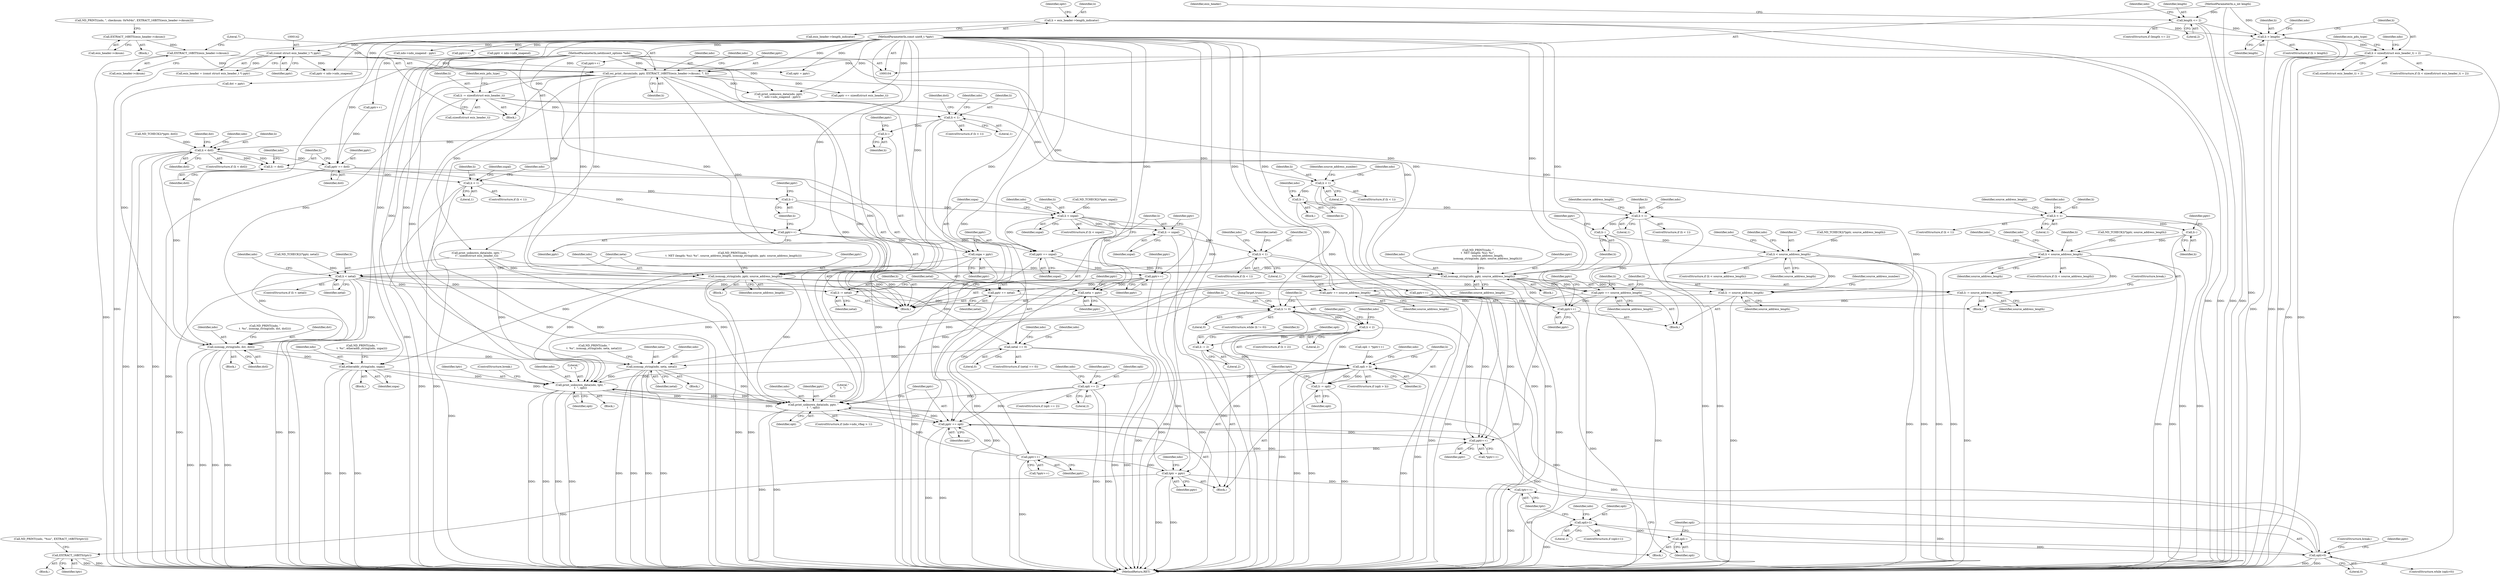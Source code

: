 digraph "1_tcpdump_c177cb3800a9a68d79b2812f0ffcb9479abd6eb8@API" {
"1000346" [label="(Call,li -= sizeof(struct esis_header_t))"];
"1000310" [label="(Call,osi_print_cksum(ndo, pptr, EXTRACT_16BITS(esis_header->cksum), 7, li))"];
"1000105" [label="(MethodParameterIn,netdissect_options *ndo)"];
"1000106" [label="(MethodParameterIn,const uint8_t *pptr)"];
"1000141" [label="(Call,(const struct esis_header_t *) pptr)"];
"1000313" [label="(Call,EXTRACT_16BITS(esis_header->cksum))"];
"1000306" [label="(Call,EXTRACT_16BITS(esis_header->cksum))"];
"1000202" [label="(Call,li < sizeof(struct esis_header_t) + 2)"];
"1000188" [label="(Call,li > length)"];
"1000147" [label="(Call,li = esis_header->length_indicator)"];
"1000125" [label="(Call,length <= 2)"];
"1000107" [label="(MethodParameterIn,u_int length)"];
"1000365" [label="(Call,li < 1)"];
"1000380" [label="(Call,li--)"];
"1000387" [label="(Call,li < dstl)"];
"1000399" [label="(Call,pptr += dstl)"];
"1000431" [label="(Call,pptr++)"];
"1000449" [label="(Call,snpa = pptr)"];
"1000509" [label="(Call,etheraddr_string(ndo, snpa))"];
"1000823" [label="(Call,print_unknown_data(ndo, tptr, \"\n\t  \", opli))"];
"1000835" [label="(Call,print_unknown_data(ndo, pptr, \"\n\t  \", opli))"];
"1000840" [label="(Call,pptr += opli)"];
"1000715" [label="(Call,pptr++)"];
"1000720" [label="(Call,pptr++)"];
"1000740" [label="(Call,tptr = pptr)"];
"1000774" [label="(Call,EXTRACT_16BITS(tptr))"];
"1000812" [label="(Call,tptr++)"];
"1000452" [label="(Call,pptr += snpal)"];
"1000475" [label="(Call,pptr++)"];
"1000491" [label="(Call,neta = pptr)"];
"1000518" [label="(Call,isonsap_string(ndo, neta, netal))"];
"1000494" [label="(Call,pptr += netal)"];
"1000402" [label="(Call,li -= dstl)"];
"1000418" [label="(Call,li < 1)"];
"1000433" [label="(Call,li--)"];
"1000440" [label="(Call,li < snpal)"];
"1000455" [label="(Call,li -= snpal)"];
"1000462" [label="(Call,li < 1)"];
"1000482" [label="(Call,li < netal)"];
"1000497" [label="(Call,li -= netal)"];
"1000691" [label="(Call,li != 0)"];
"1000699" [label="(Call,li < 2)"];
"1000722" [label="(Call,li -= 2)"];
"1000726" [label="(Call,opli > li)"];
"1000737" [label="(Call,li -= opli)"];
"1000761" [label="(Call,opli == 2)"];
"1000784" [label="(Call,opli>0)"];
"1000805" [label="(Call,opli>1)"];
"1000814" [label="(Call,opli--)"];
"1000501" [label="(Call,netal == 0)"];
"1000410" [label="(Call,isonsap_string(ndo, dst, dstl))"];
"1000528" [label="(Call,li < 1)"];
"1000543" [label="(Call,li--)"];
"1000560" [label="(Call,li < 1)"];
"1000575" [label="(Call,li--)"];
"1000582" [label="(Call,li < source_address_length)"];
"1000598" [label="(Call,isonsap_string(ndo, pptr, source_address_length))"];
"1000602" [label="(Call,pptr += source_address_length)"];
"1000573" [label="(Call,pptr++)"];
"1000605" [label="(Call,li -= source_address_length)"];
"1000617" [label="(Call,li < 1)"];
"1000632" [label="(Call,li--)"];
"1000639" [label="(Call,li < source_address_length)"];
"1000655" [label="(Call,isonsap_string(ndo, pptr, source_address_length))"];
"1000659" [label="(Call,pptr += source_address_length)"];
"1000662" [label="(Call,li -= source_address_length)"];
"1000481" [label="(ControlStructure,if (li < netal))"];
"1000783" [label="(ControlStructure,while (opli>0))"];
"1000503" [label="(Literal,0)"];
"1000451" [label="(Identifier,pptr)"];
"1000371" [label="(Identifier,ndo)"];
"1000513" [label="(Call,ND_PRINT((ndo, \"\n\t  %s\", isonsap_string(ndo, neta, netal))))"];
"1000400" [label="(Identifier,pptr)"];
"1000664" [label="(Identifier,source_address_length)"];
"1000125" [label="(Call,length <= 2)"];
"1000805" [label="(Call,opli>1)"];
"1000710" [label="(Identifier,pptr)"];
"1000721" [label="(Identifier,pptr)"];
"1000202" [label="(Call,li < sizeof(struct esis_header_t) + 2)"];
"1000598" [label="(Call,isonsap_string(ndo, pptr, source_address_length))"];
"1000143" [label="(Identifier,pptr)"];
"1000538" [label="(Identifier,source_address_number)"];
"1000632" [label="(Call,li--)"];
"1000420" [label="(Literal,1)"];
"1000653" [label="(Block,)"];
"1000816" [label="(ControlStructure,break;)"];
"1000433" [label="(Call,li--)"];
"1000714" [label="(Call,*pptr++)"];
"1000665" [label="(ControlStructure,break;)"];
"1000705" [label="(Identifier,ndo)"];
"1000397" [label="(Identifier,dst)"];
"1000492" [label="(Identifier,neta)"];
"1000336" [label="(Call,print_unknown_data(ndo, optr, \"\n\t\", sizeof(struct esis_header_t)))"];
"1000389" [label="(Identifier,dstl)"];
"1000603" [label="(Identifier,pptr)"];
"1000616" [label="(ControlStructure,if (li < 1))"];
"1000354" [label="(Block,)"];
"1000498" [label="(Identifier,li)"];
"1000769" [label="(Call,ND_PRINT((ndo, \"%us\", EXTRACT_16BITS(tptr))))"];
"1000187" [label="(ControlStructure,if (li > length))"];
"1000432" [label="(Identifier,pptr)"];
"1000541" [label="(Call,pptr++)"];
"1000147" [label="(Call,li = esis_header->length_indicator)"];
"1000715" [label="(Call,pptr++)"];
"1000231" [label="(Identifier,esis_pdu_type)"];
"1000495" [label="(Identifier,pptr)"];
"1000417" [label="(ControlStructure,if (li < 1))"];
"1000827" [label="(Identifier,opli)"];
"1000606" [label="(Identifier,li)"];
"1000510" [label="(Identifier,ndo)"];
"1000836" [label="(Identifier,ndo)"];
"1000784" [label="(Call,opli>0)"];
"1000457" [label="(Identifier,snpal)"];
"1000839" [label="(Identifier,opli)"];
"1000515" [label="(Identifier,ndo)"];
"1000636" [label="(Identifier,pptr)"];
"1000640" [label="(Identifier,li)"];
"1000203" [label="(Identifier,li)"];
"1000845" [label="(MethodReturn,RET)"];
"1000449" [label="(Call,snpa = pptr)"];
"1000824" [label="(Identifier,ndo)"];
"1000483" [label="(Identifier,li)"];
"1000725" [label="(ControlStructure,if (opli > li))"];
"1000790" [label="(Identifier,pptr)"];
"1000774" [label="(Call,EXTRACT_16BITS(tptr))"];
"1000314" [label="(Call,esis_header->cksum)"];
"1000386" [label="(ControlStructure,if (li < dstl))"];
"1000190" [label="(Identifier,length)"];
"1000738" [label="(Identifier,li)"];
"1000599" [label="(Identifier,ndo)"];
"1000140" [label="(Identifier,esis_header)"];
"1000658" [label="(Identifier,source_address_length)"];
"1000506" [label="(Identifier,ndo)"];
"1000638" [label="(ControlStructure,if (li < source_address_length))"];
"1000318" [label="(Identifier,li)"];
"1000507" [label="(Block,)"];
"1000342" [label="(Call,pptr += sizeof(struct esis_header_t))"];
"1000312" [label="(Identifier,pptr)"];
"1000579" [label="(Identifier,pptr)"];
"1000657" [label="(Identifier,pptr)"];
"1000456" [label="(Identifier,li)"];
"1000694" [label="(Block,)"];
"1000460" [label="(Identifier,pptr)"];
"1000659" [label="(Call,pptr += source_address_length)"];
"1000106" [label="(MethodParameterIn,const uint8_t *pptr)"];
"1000534" [label="(Identifier,ndo)"];
"1000516" [label="(Block,)"];
"1000772" [label="(Block,)"];
"1000593" [label="(Identifier,ndo)"];
"1000826" [label="(Literal,\"\n\t  \")"];
"1000596" [label="(Block,)"];
"1000189" [label="(Identifier,li)"];
"1000307" [label="(Call,esis_header->cksum)"];
"1000813" [label="(Identifier,tptr)"];
"1000494" [label="(Call,pptr += netal)"];
"1000662" [label="(Call,li -= source_address_length)"];
"1000843" [label="(JumpTarget,trunc:)"];
"1000404" [label="(Identifier,dstl)"];
"1000518" [label="(Call,isonsap_string(ndo, neta, netal))"];
"1000453" [label="(Identifier,pptr)"];
"1000346" [label="(Call,li -= sizeof(struct esis_header_t))"];
"1000511" [label="(Identifier,snpa)"];
"1000719" [label="(Call,*pptr++)"];
"1000365" [label="(Call,li < 1)"];
"1000493" [label="(Identifier,pptr)"];
"1000419" [label="(Identifier,li)"];
"1000761" [label="(Call,opli == 2)"];
"1000441" [label="(Identifier,li)"];
"1000698" [label="(ControlStructure,if (li < 2))"];
"1000722" [label="(Call,li -= 2)"];
"1000842" [label="(Identifier,opli)"];
"1000547" [label="(Identifier,ndo)"];
"1000623" [label="(Identifier,ndo)"];
"1000152" [label="(Call,optr = pptr)"];
"1000634" [label="(Call,ND_TCHECK2(*pptr, source_address_length))"];
"1000561" [label="(Identifier,li)"];
"1000384" [label="(Identifier,pptr)"];
"1000410" [label="(Call,isonsap_string(ndo, dst, dstl))"];
"1000605" [label="(Call,li -= source_address_length)"];
"1000573" [label="(Call,pptr++)"];
"1000760" [label="(ControlStructure,if (opli == 2))"];
"1000737" [label="(Call,li -= opli)"];
"1000311" [label="(Identifier,ndo)"];
"1000435" [label="(Call,ND_TCHECK2(*pptr, snpal))"];
"1000455" [label="(Call,li -= snpal)"];
"1000401" [label="(Identifier,dstl)"];
"1000699" [label="(Call,li < 2)"];
"1000812" [label="(Call,tptr++)"];
"1000393" [label="(Identifier,ndo)"];
"1000810" [label="(Identifier,ndo)"];
"1000562" [label="(Literal,1)"];
"1000194" [label="(Identifier,ndo)"];
"1000723" [label="(Identifier,li)"];
"1000591" [label="(Call,ND_PRINT((ndo, \"\n\t  NET (length: %u): %s\",\n                       source_address_length,\n                       isonsap_string(ndo, pptr, source_address_length))))"];
"1000575" [label="(Call,li--)"];
"1000543" [label="(Call,li--)"];
"1000779" [label="(Identifier,ndo)"];
"1000559" [label="(ControlStructure,if (li < 1))"];
"1000630" [label="(Call,pptr++)"];
"1000684" [label="(Call,ndo->ndo_snapend - pptr)"];
"1000807" [label="(Literal,1)"];
"1000588" [label="(Identifier,ndo)"];
"1000412" [label="(Identifier,dst)"];
"1000609" [label="(Identifier,source_address_number)"];
"1000450" [label="(Identifier,snpa)"];
"1000837" [label="(Identifier,pptr)"];
"1000786" [label="(Literal,0)"];
"1000680" [label="(Call,print_unknown_data(ndo, pptr, \"\n\t  \", ndo->ndo_snapend - pptr))"];
"1000388" [label="(Identifier,li)"];
"1000442" [label="(Identifier,snpal)"];
"1000446" [label="(Identifier,ndo)"];
"1000347" [label="(Identifier,li)"];
"1000408" [label="(Block,)"];
"1000381" [label="(Identifier,li)"];
"1000107" [label="(MethodParameterIn,u_int length)"];
"1000716" [label="(Identifier,pptr)"];
"1000529" [label="(Identifier,li)"];
"1000396" [label="(Call,dst = pptr)"];
"1000661" [label="(Identifier,source_address_length)"];
"1000521" [label="(Identifier,netal)"];
"1000663" [label="(Identifier,li)"];
"1000633" [label="(Identifier,li)"];
"1000527" [label="(ControlStructure,if (li < 1))"];
"1000105" [label="(MethodParameterIn,netdissect_options *ndo)"];
"1000581" [label="(ControlStructure,if (li < source_address_length))"];
"1000600" [label="(Identifier,pptr)"];
"1000366" [label="(Identifier,li)"];
"1000726" [label="(Call,opli > li)"];
"1000700" [label="(Identifier,li)"];
"1000838" [label="(Literal,\"\n\t  \")"];
"1000584" [label="(Identifier,source_address_length)"];
"1000785" [label="(Identifier,opli)"];
"1000601" [label="(Identifier,source_address_length)"];
"1000835" [label="(Call,print_unknown_data(ndo, pptr, \"\n\t  \", opli))"];
"1000304" [label="(Block,)"];
"1000131" [label="(Identifier,ndo)"];
"1000602" [label="(Call,pptr += source_address_length)"];
"1000476" [label="(Identifier,pptr)"];
"1000645" [label="(Identifier,ndo)"];
"1000806" [label="(Identifier,opli)"];
"1000617" [label="(Call,li < 1)"];
"1000660" [label="(Identifier,pptr)"];
"1000227" [label="(Call,pptr++)"];
"1000411" [label="(Identifier,ndo)"];
"1000313" [label="(Call,EXTRACT_16BITS(esis_header->cksum))"];
"1000583" [label="(Identifier,li)"];
"1000306" [label="(Call,EXTRACT_16BITS(esis_header->cksum))"];
"1000348" [label="(Call,sizeof(struct esis_header_t))"];
"1000502" [label="(Identifier,netal)"];
"1000767" [label="(Identifier,pptr)"];
"1000201" [label="(ControlStructure,if (li < sizeof(struct esis_header_t) + 2))"];
"1000204" [label="(Call,sizeof(struct esis_header_t) + 2)"];
"1000497" [label="(Call,li -= netal)"];
"1000814" [label="(Call,opli--)"];
"1000520" [label="(Identifier,neta)"];
"1000758" [label="(Block,)"];
"1000310" [label="(Call,osi_print_cksum(ndo, pptr, EXTRACT_16BITS(esis_header->cksum), 7, li))"];
"1000607" [label="(Identifier,source_address_length)"];
"1000693" [label="(Literal,0)"];
"1000577" [label="(Call,ND_TCHECK2(*pptr, source_address_length))"];
"1000375" [label="(Identifier,dstl)"];
"1000141" [label="(Call,(const struct esis_header_t *) pptr)"];
"1000452" [label="(Call,pptr += snpal)"];
"1000188" [label="(Call,li > length)"];
"1000815" [label="(Identifier,opli)"];
"1000403" [label="(Identifier,li)"];
"1000454" [label="(Identifier,snpal)"];
"1000440" [label="(Call,li < snpal)"];
"1000378" [label="(Call,pptr++)"];
"1000618" [label="(Identifier,li)"];
"1000148" [label="(Identifier,li)"];
"1000501" [label="(Call,netal == 0)"];
"1000675" [label="(Call,pptr < ndo->ndo_snapend)"];
"1000741" [label="(Identifier,tptr)"];
"1000351" [label="(Identifier,esis_pdu_type)"];
"1000823" [label="(Call,print_unknown_data(ndo, tptr, \"\n\t  \", opli))"];
"1000604" [label="(Identifier,source_address_length)"];
"1000364" [label="(ControlStructure,if (li < 1))"];
"1000555" [label="(Block,)"];
"1000650" [label="(Identifier,ndo)"];
"1000124" [label="(ControlStructure,if (length <= 2))"];
"1000463" [label="(Identifier,li)"];
"1000428" [label="(Identifier,snpal)"];
"1000641" [label="(Identifier,source_address_length)"];
"1000740" [label="(Call,tptr = pptr)"];
"1000434" [label="(Identifier,li)"];
"1000745" [label="(Identifier,ndo)"];
"1000321" [label="(Identifier,ndo)"];
"1000402" [label="(Call,li -= dstl)"];
"1000566" [label="(Identifier,ndo)"];
"1000399" [label="(Call,pptr += dstl)"];
"1000530" [label="(Literal,1)"];
"1000627" [label="(Identifier,source_address_length)"];
"1000727" [label="(Identifier,opli)"];
"1000139" [label="(Call,esis_header = (const struct esis_header_t *) pptr)"];
"1000544" [label="(Identifier,li)"];
"1000387" [label="(Call,li < dstl)"];
"1000825" [label="(Identifier,tptr)"];
"1000841" [label="(Identifier,pptr)"];
"1000424" [label="(Identifier,ndo)"];
"1000570" [label="(Identifier,source_address_length)"];
"1000468" [label="(Identifier,ndo)"];
"1000211" [label="(Identifier,ndo)"];
"1000367" [label="(Literal,1)"];
"1000418" [label="(Call,li < 1)"];
"1000437" [label="(Identifier,pptr)"];
"1000475" [label="(Call,pptr++)"];
"1000484" [label="(Identifier,netal)"];
"1000655" [label="(Call,isonsap_string(ndo, pptr, source_address_length))"];
"1000352" [label="(Block,)"];
"1000732" [label="(Identifier,ndo)"];
"1000472" [label="(Identifier,netal)"];
"1000216" [label="(Call,pptr < ndo->ndo_snapend)"];
"1000519" [label="(Identifier,ndo)"];
"1000739" [label="(Identifier,opli)"];
"1000413" [label="(Identifier,dstl)"];
"1000108" [label="(Block,)"];
"1000491" [label="(Call,neta = pptr)"];
"1000692" [label="(Identifier,li)"];
"1000317" [label="(Literal,7)"];
"1000720" [label="(Call,pptr++)"];
"1000775" [label="(Identifier,tptr)"];
"1000560" [label="(Call,li < 1)"];
"1000728" [label="(Identifier,li)"];
"1000787" [label="(Block,)"];
"1000126" [label="(Identifier,length)"];
"1000153" [label="(Identifier,optr)"];
"1000804" [label="(ControlStructure,if (opli>1))"];
"1000382" [label="(Call,ND_TCHECK2(*pptr, dstl))"];
"1000500" [label="(ControlStructure,if (netal == 0))"];
"1000612" [label="(Block,)"];
"1000582" [label="(Call,li < source_address_length)"];
"1000690" [label="(ControlStructure,while (li != 0))"];
"1000301" [label="(Call,ND_PRINT((ndo, \", checksum: 0x%04x\", EXTRACT_16BITS(esis_header->cksum))))"];
"1000574" [label="(Identifier,pptr)"];
"1000762" [label="(Identifier,opli)"];
"1000828" [label="(ControlStructure,break;)"];
"1000763" [label="(Literal,2)"];
"1000619" [label="(Literal,1)"];
"1000639" [label="(Call,li < source_address_length)"];
"1000648" [label="(Call,ND_PRINT((ndo, \"\n\t  NET (length: %u): %s\", source_address_length, isonsap_string(ndo, pptr, source_address_length))))"];
"1000380" [label="(Call,li--)"];
"1000509" [label="(Call,etheraddr_string(ndo, snpa))"];
"1000742" [label="(Identifier,pptr)"];
"1000407" [label="(Identifier,ndo)"];
"1000829" [label="(ControlStructure,if (ndo->ndo_vflag > 1))"];
"1000431" [label="(Call,pptr++)"];
"1000439" [label="(ControlStructure,if (li < snpal))"];
"1000691" [label="(Call,li != 0)"];
"1000482" [label="(Call,li < netal)"];
"1000461" [label="(ControlStructure,if (li < 1))"];
"1000701" [label="(Literal,2)"];
"1000504" [label="(Call,ND_PRINT((ndo, \"\n\t  %s\", etheraddr_string(ndo, snpa))))"];
"1000405" [label="(Call,ND_PRINT((ndo, \"\n\t  %s\", isonsap_string(ndo, dst, dstl))))"];
"1000528" [label="(Call,li < 1)"];
"1000149" [label="(Call,esis_header->length_indicator)"];
"1000499" [label="(Identifier,netal)"];
"1000479" [label="(Identifier,pptr)"];
"1000576" [label="(Identifier,li)"];
"1000656" [label="(Identifier,ndo)"];
"1000477" [label="(Call,ND_TCHECK2(*pptr, netal))"];
"1000496" [label="(Identifier,netal)"];
"1000464" [label="(Literal,1)"];
"1000488" [label="(Identifier,ndo)"];
"1000724" [label="(Literal,2)"];
"1000127" [label="(Literal,2)"];
"1000840" [label="(Call,pptr += opli)"];
"1000462" [label="(Call,li < 1)"];
"1000717" [label="(Call,opli = *pptr++)"];
"1000346" -> "1000108"  [label="AST: "];
"1000346" -> "1000348"  [label="CFG: "];
"1000347" -> "1000346"  [label="AST: "];
"1000348" -> "1000346"  [label="AST: "];
"1000351" -> "1000346"  [label="CFG: "];
"1000346" -> "1000845"  [label="DDG: "];
"1000310" -> "1000346"  [label="DDG: "];
"1000346" -> "1000365"  [label="DDG: "];
"1000346" -> "1000528"  [label="DDG: "];
"1000346" -> "1000617"  [label="DDG: "];
"1000310" -> "1000108"  [label="AST: "];
"1000310" -> "1000318"  [label="CFG: "];
"1000311" -> "1000310"  [label="AST: "];
"1000312" -> "1000310"  [label="AST: "];
"1000313" -> "1000310"  [label="AST: "];
"1000317" -> "1000310"  [label="AST: "];
"1000318" -> "1000310"  [label="AST: "];
"1000321" -> "1000310"  [label="CFG: "];
"1000310" -> "1000845"  [label="DDG: "];
"1000310" -> "1000845"  [label="DDG: "];
"1000310" -> "1000845"  [label="DDG: "];
"1000105" -> "1000310"  [label="DDG: "];
"1000106" -> "1000310"  [label="DDG: "];
"1000141" -> "1000310"  [label="DDG: "];
"1000313" -> "1000310"  [label="DDG: "];
"1000202" -> "1000310"  [label="DDG: "];
"1000310" -> "1000336"  [label="DDG: "];
"1000310" -> "1000342"  [label="DDG: "];
"1000310" -> "1000410"  [label="DDG: "];
"1000310" -> "1000598"  [label="DDG: "];
"1000310" -> "1000655"  [label="DDG: "];
"1000310" -> "1000680"  [label="DDG: "];
"1000310" -> "1000823"  [label="DDG: "];
"1000310" -> "1000835"  [label="DDG: "];
"1000105" -> "1000104"  [label="AST: "];
"1000105" -> "1000845"  [label="DDG: "];
"1000105" -> "1000336"  [label="DDG: "];
"1000105" -> "1000410"  [label="DDG: "];
"1000105" -> "1000509"  [label="DDG: "];
"1000105" -> "1000518"  [label="DDG: "];
"1000105" -> "1000598"  [label="DDG: "];
"1000105" -> "1000655"  [label="DDG: "];
"1000105" -> "1000680"  [label="DDG: "];
"1000105" -> "1000823"  [label="DDG: "];
"1000105" -> "1000835"  [label="DDG: "];
"1000106" -> "1000104"  [label="AST: "];
"1000106" -> "1000845"  [label="DDG: "];
"1000106" -> "1000141"  [label="DDG: "];
"1000106" -> "1000152"  [label="DDG: "];
"1000106" -> "1000216"  [label="DDG: "];
"1000106" -> "1000227"  [label="DDG: "];
"1000106" -> "1000342"  [label="DDG: "];
"1000106" -> "1000378"  [label="DDG: "];
"1000106" -> "1000396"  [label="DDG: "];
"1000106" -> "1000399"  [label="DDG: "];
"1000106" -> "1000431"  [label="DDG: "];
"1000106" -> "1000449"  [label="DDG: "];
"1000106" -> "1000452"  [label="DDG: "];
"1000106" -> "1000475"  [label="DDG: "];
"1000106" -> "1000491"  [label="DDG: "];
"1000106" -> "1000494"  [label="DDG: "];
"1000106" -> "1000541"  [label="DDG: "];
"1000106" -> "1000573"  [label="DDG: "];
"1000106" -> "1000598"  [label="DDG: "];
"1000106" -> "1000602"  [label="DDG: "];
"1000106" -> "1000630"  [label="DDG: "];
"1000106" -> "1000655"  [label="DDG: "];
"1000106" -> "1000659"  [label="DDG: "];
"1000106" -> "1000675"  [label="DDG: "];
"1000106" -> "1000680"  [label="DDG: "];
"1000106" -> "1000684"  [label="DDG: "];
"1000106" -> "1000715"  [label="DDG: "];
"1000106" -> "1000720"  [label="DDG: "];
"1000106" -> "1000740"  [label="DDG: "];
"1000106" -> "1000835"  [label="DDG: "];
"1000106" -> "1000840"  [label="DDG: "];
"1000141" -> "1000139"  [label="AST: "];
"1000141" -> "1000143"  [label="CFG: "];
"1000142" -> "1000141"  [label="AST: "];
"1000143" -> "1000141"  [label="AST: "];
"1000139" -> "1000141"  [label="CFG: "];
"1000141" -> "1000139"  [label="DDG: "];
"1000141" -> "1000152"  [label="DDG: "];
"1000141" -> "1000216"  [label="DDG: "];
"1000313" -> "1000314"  [label="CFG: "];
"1000314" -> "1000313"  [label="AST: "];
"1000317" -> "1000313"  [label="CFG: "];
"1000313" -> "1000845"  [label="DDG: "];
"1000306" -> "1000313"  [label="DDG: "];
"1000306" -> "1000304"  [label="AST: "];
"1000306" -> "1000307"  [label="CFG: "];
"1000307" -> "1000306"  [label="AST: "];
"1000301" -> "1000306"  [label="CFG: "];
"1000202" -> "1000201"  [label="AST: "];
"1000202" -> "1000204"  [label="CFG: "];
"1000203" -> "1000202"  [label="AST: "];
"1000204" -> "1000202"  [label="AST: "];
"1000211" -> "1000202"  [label="CFG: "];
"1000231" -> "1000202"  [label="CFG: "];
"1000202" -> "1000845"  [label="DDG: "];
"1000202" -> "1000845"  [label="DDG: "];
"1000202" -> "1000845"  [label="DDG: "];
"1000188" -> "1000202"  [label="DDG: "];
"1000188" -> "1000187"  [label="AST: "];
"1000188" -> "1000190"  [label="CFG: "];
"1000189" -> "1000188"  [label="AST: "];
"1000190" -> "1000188"  [label="AST: "];
"1000194" -> "1000188"  [label="CFG: "];
"1000203" -> "1000188"  [label="CFG: "];
"1000188" -> "1000845"  [label="DDG: "];
"1000188" -> "1000845"  [label="DDG: "];
"1000188" -> "1000845"  [label="DDG: "];
"1000147" -> "1000188"  [label="DDG: "];
"1000125" -> "1000188"  [label="DDG: "];
"1000107" -> "1000188"  [label="DDG: "];
"1000147" -> "1000108"  [label="AST: "];
"1000147" -> "1000149"  [label="CFG: "];
"1000148" -> "1000147"  [label="AST: "];
"1000149" -> "1000147"  [label="AST: "];
"1000153" -> "1000147"  [label="CFG: "];
"1000147" -> "1000845"  [label="DDG: "];
"1000147" -> "1000845"  [label="DDG: "];
"1000125" -> "1000124"  [label="AST: "];
"1000125" -> "1000127"  [label="CFG: "];
"1000126" -> "1000125"  [label="AST: "];
"1000127" -> "1000125"  [label="AST: "];
"1000131" -> "1000125"  [label="CFG: "];
"1000140" -> "1000125"  [label="CFG: "];
"1000125" -> "1000845"  [label="DDG: "];
"1000125" -> "1000845"  [label="DDG: "];
"1000107" -> "1000125"  [label="DDG: "];
"1000107" -> "1000104"  [label="AST: "];
"1000107" -> "1000845"  [label="DDG: "];
"1000365" -> "1000364"  [label="AST: "];
"1000365" -> "1000367"  [label="CFG: "];
"1000366" -> "1000365"  [label="AST: "];
"1000367" -> "1000365"  [label="AST: "];
"1000371" -> "1000365"  [label="CFG: "];
"1000375" -> "1000365"  [label="CFG: "];
"1000365" -> "1000845"  [label="DDG: "];
"1000365" -> "1000845"  [label="DDG: "];
"1000365" -> "1000380"  [label="DDG: "];
"1000380" -> "1000354"  [label="AST: "];
"1000380" -> "1000381"  [label="CFG: "];
"1000381" -> "1000380"  [label="AST: "];
"1000384" -> "1000380"  [label="CFG: "];
"1000380" -> "1000387"  [label="DDG: "];
"1000387" -> "1000386"  [label="AST: "];
"1000387" -> "1000389"  [label="CFG: "];
"1000388" -> "1000387"  [label="AST: "];
"1000389" -> "1000387"  [label="AST: "];
"1000393" -> "1000387"  [label="CFG: "];
"1000397" -> "1000387"  [label="CFG: "];
"1000387" -> "1000845"  [label="DDG: "];
"1000387" -> "1000845"  [label="DDG: "];
"1000387" -> "1000845"  [label="DDG: "];
"1000382" -> "1000387"  [label="DDG: "];
"1000387" -> "1000399"  [label="DDG: "];
"1000387" -> "1000402"  [label="DDG: "];
"1000387" -> "1000402"  [label="DDG: "];
"1000387" -> "1000410"  [label="DDG: "];
"1000399" -> "1000354"  [label="AST: "];
"1000399" -> "1000401"  [label="CFG: "];
"1000400" -> "1000399"  [label="AST: "];
"1000401" -> "1000399"  [label="AST: "];
"1000403" -> "1000399"  [label="CFG: "];
"1000399" -> "1000845"  [label="DDG: "];
"1000378" -> "1000399"  [label="DDG: "];
"1000399" -> "1000431"  [label="DDG: "];
"1000431" -> "1000354"  [label="AST: "];
"1000431" -> "1000432"  [label="CFG: "];
"1000432" -> "1000431"  [label="AST: "];
"1000434" -> "1000431"  [label="CFG: "];
"1000431" -> "1000845"  [label="DDG: "];
"1000431" -> "1000449"  [label="DDG: "];
"1000431" -> "1000452"  [label="DDG: "];
"1000449" -> "1000354"  [label="AST: "];
"1000449" -> "1000451"  [label="CFG: "];
"1000450" -> "1000449"  [label="AST: "];
"1000451" -> "1000449"  [label="AST: "];
"1000453" -> "1000449"  [label="CFG: "];
"1000449" -> "1000845"  [label="DDG: "];
"1000449" -> "1000509"  [label="DDG: "];
"1000509" -> "1000507"  [label="AST: "];
"1000509" -> "1000511"  [label="CFG: "];
"1000510" -> "1000509"  [label="AST: "];
"1000511" -> "1000509"  [label="AST: "];
"1000504" -> "1000509"  [label="CFG: "];
"1000509" -> "1000845"  [label="DDG: "];
"1000509" -> "1000845"  [label="DDG: "];
"1000509" -> "1000845"  [label="DDG: "];
"1000410" -> "1000509"  [label="DDG: "];
"1000509" -> "1000823"  [label="DDG: "];
"1000509" -> "1000835"  [label="DDG: "];
"1000823" -> "1000758"  [label="AST: "];
"1000823" -> "1000827"  [label="CFG: "];
"1000824" -> "1000823"  [label="AST: "];
"1000825" -> "1000823"  [label="AST: "];
"1000826" -> "1000823"  [label="AST: "];
"1000827" -> "1000823"  [label="AST: "];
"1000828" -> "1000823"  [label="CFG: "];
"1000823" -> "1000845"  [label="DDG: "];
"1000823" -> "1000845"  [label="DDG: "];
"1000823" -> "1000845"  [label="DDG: "];
"1000823" -> "1000845"  [label="DDG: "];
"1000655" -> "1000823"  [label="DDG: "];
"1000598" -> "1000823"  [label="DDG: "];
"1000518" -> "1000823"  [label="DDG: "];
"1000835" -> "1000823"  [label="DDG: "];
"1000336" -> "1000823"  [label="DDG: "];
"1000740" -> "1000823"  [label="DDG: "];
"1000726" -> "1000823"  [label="DDG: "];
"1000823" -> "1000835"  [label="DDG: "];
"1000823" -> "1000835"  [label="DDG: "];
"1000823" -> "1000840"  [label="DDG: "];
"1000835" -> "1000829"  [label="AST: "];
"1000835" -> "1000839"  [label="CFG: "];
"1000836" -> "1000835"  [label="AST: "];
"1000837" -> "1000835"  [label="AST: "];
"1000838" -> "1000835"  [label="AST: "];
"1000839" -> "1000835"  [label="AST: "];
"1000841" -> "1000835"  [label="CFG: "];
"1000835" -> "1000845"  [label="DDG: "];
"1000835" -> "1000845"  [label="DDG: "];
"1000655" -> "1000835"  [label="DDG: "];
"1000598" -> "1000835"  [label="DDG: "];
"1000518" -> "1000835"  [label="DDG: "];
"1000336" -> "1000835"  [label="DDG: "];
"1000720" -> "1000835"  [label="DDG: "];
"1000784" -> "1000835"  [label="DDG: "];
"1000761" -> "1000835"  [label="DDG: "];
"1000835" -> "1000840"  [label="DDG: "];
"1000835" -> "1000840"  [label="DDG: "];
"1000840" -> "1000694"  [label="AST: "];
"1000840" -> "1000842"  [label="CFG: "];
"1000841" -> "1000840"  [label="AST: "];
"1000842" -> "1000840"  [label="AST: "];
"1000692" -> "1000840"  [label="CFG: "];
"1000840" -> "1000845"  [label="DDG: "];
"1000840" -> "1000845"  [label="DDG: "];
"1000840" -> "1000715"  [label="DDG: "];
"1000784" -> "1000840"  [label="DDG: "];
"1000761" -> "1000840"  [label="DDG: "];
"1000720" -> "1000840"  [label="DDG: "];
"1000715" -> "1000714"  [label="AST: "];
"1000715" -> "1000716"  [label="CFG: "];
"1000716" -> "1000715"  [label="AST: "];
"1000714" -> "1000715"  [label="CFG: "];
"1000659" -> "1000715"  [label="DDG: "];
"1000494" -> "1000715"  [label="DDG: "];
"1000541" -> "1000715"  [label="DDG: "];
"1000602" -> "1000715"  [label="DDG: "];
"1000715" -> "1000720"  [label="DDG: "];
"1000720" -> "1000719"  [label="AST: "];
"1000720" -> "1000721"  [label="CFG: "];
"1000721" -> "1000720"  [label="AST: "];
"1000719" -> "1000720"  [label="CFG: "];
"1000720" -> "1000845"  [label="DDG: "];
"1000720" -> "1000740"  [label="DDG: "];
"1000740" -> "1000694"  [label="AST: "];
"1000740" -> "1000742"  [label="CFG: "];
"1000741" -> "1000740"  [label="AST: "];
"1000742" -> "1000740"  [label="AST: "];
"1000745" -> "1000740"  [label="CFG: "];
"1000740" -> "1000845"  [label="DDG: "];
"1000740" -> "1000845"  [label="DDG: "];
"1000740" -> "1000774"  [label="DDG: "];
"1000740" -> "1000812"  [label="DDG: "];
"1000774" -> "1000772"  [label="AST: "];
"1000774" -> "1000775"  [label="CFG: "];
"1000775" -> "1000774"  [label="AST: "];
"1000769" -> "1000774"  [label="CFG: "];
"1000774" -> "1000845"  [label="DDG: "];
"1000774" -> "1000845"  [label="DDG: "];
"1000812" -> "1000787"  [label="AST: "];
"1000812" -> "1000813"  [label="CFG: "];
"1000813" -> "1000812"  [label="AST: "];
"1000815" -> "1000812"  [label="CFG: "];
"1000812" -> "1000845"  [label="DDG: "];
"1000452" -> "1000354"  [label="AST: "];
"1000452" -> "1000454"  [label="CFG: "];
"1000453" -> "1000452"  [label="AST: "];
"1000454" -> "1000452"  [label="AST: "];
"1000456" -> "1000452"  [label="CFG: "];
"1000452" -> "1000845"  [label="DDG: "];
"1000440" -> "1000452"  [label="DDG: "];
"1000452" -> "1000475"  [label="DDG: "];
"1000475" -> "1000354"  [label="AST: "];
"1000475" -> "1000476"  [label="CFG: "];
"1000476" -> "1000475"  [label="AST: "];
"1000479" -> "1000475"  [label="CFG: "];
"1000475" -> "1000845"  [label="DDG: "];
"1000475" -> "1000491"  [label="DDG: "];
"1000475" -> "1000494"  [label="DDG: "];
"1000491" -> "1000354"  [label="AST: "];
"1000491" -> "1000493"  [label="CFG: "];
"1000492" -> "1000491"  [label="AST: "];
"1000493" -> "1000491"  [label="AST: "];
"1000495" -> "1000491"  [label="CFG: "];
"1000491" -> "1000845"  [label="DDG: "];
"1000491" -> "1000518"  [label="DDG: "];
"1000518" -> "1000516"  [label="AST: "];
"1000518" -> "1000521"  [label="CFG: "];
"1000519" -> "1000518"  [label="AST: "];
"1000520" -> "1000518"  [label="AST: "];
"1000521" -> "1000518"  [label="AST: "];
"1000513" -> "1000518"  [label="CFG: "];
"1000518" -> "1000845"  [label="DDG: "];
"1000518" -> "1000845"  [label="DDG: "];
"1000518" -> "1000845"  [label="DDG: "];
"1000518" -> "1000845"  [label="DDG: "];
"1000410" -> "1000518"  [label="DDG: "];
"1000501" -> "1000518"  [label="DDG: "];
"1000494" -> "1000354"  [label="AST: "];
"1000494" -> "1000496"  [label="CFG: "];
"1000495" -> "1000494"  [label="AST: "];
"1000496" -> "1000494"  [label="AST: "];
"1000498" -> "1000494"  [label="CFG: "];
"1000494" -> "1000845"  [label="DDG: "];
"1000482" -> "1000494"  [label="DDG: "];
"1000402" -> "1000354"  [label="AST: "];
"1000402" -> "1000404"  [label="CFG: "];
"1000403" -> "1000402"  [label="AST: "];
"1000404" -> "1000402"  [label="AST: "];
"1000407" -> "1000402"  [label="CFG: "];
"1000402" -> "1000418"  [label="DDG: "];
"1000418" -> "1000417"  [label="AST: "];
"1000418" -> "1000420"  [label="CFG: "];
"1000419" -> "1000418"  [label="AST: "];
"1000420" -> "1000418"  [label="AST: "];
"1000424" -> "1000418"  [label="CFG: "];
"1000428" -> "1000418"  [label="CFG: "];
"1000418" -> "1000845"  [label="DDG: "];
"1000418" -> "1000845"  [label="DDG: "];
"1000418" -> "1000433"  [label="DDG: "];
"1000433" -> "1000354"  [label="AST: "];
"1000433" -> "1000434"  [label="CFG: "];
"1000434" -> "1000433"  [label="AST: "];
"1000437" -> "1000433"  [label="CFG: "];
"1000433" -> "1000440"  [label="DDG: "];
"1000440" -> "1000439"  [label="AST: "];
"1000440" -> "1000442"  [label="CFG: "];
"1000441" -> "1000440"  [label="AST: "];
"1000442" -> "1000440"  [label="AST: "];
"1000446" -> "1000440"  [label="CFG: "];
"1000450" -> "1000440"  [label="CFG: "];
"1000440" -> "1000845"  [label="DDG: "];
"1000440" -> "1000845"  [label="DDG: "];
"1000440" -> "1000845"  [label="DDG: "];
"1000435" -> "1000440"  [label="DDG: "];
"1000440" -> "1000455"  [label="DDG: "];
"1000440" -> "1000455"  [label="DDG: "];
"1000455" -> "1000354"  [label="AST: "];
"1000455" -> "1000457"  [label="CFG: "];
"1000456" -> "1000455"  [label="AST: "];
"1000457" -> "1000455"  [label="AST: "];
"1000460" -> "1000455"  [label="CFG: "];
"1000455" -> "1000845"  [label="DDG: "];
"1000455" -> "1000462"  [label="DDG: "];
"1000462" -> "1000461"  [label="AST: "];
"1000462" -> "1000464"  [label="CFG: "];
"1000463" -> "1000462"  [label="AST: "];
"1000464" -> "1000462"  [label="AST: "];
"1000468" -> "1000462"  [label="CFG: "];
"1000472" -> "1000462"  [label="CFG: "];
"1000462" -> "1000845"  [label="DDG: "];
"1000462" -> "1000845"  [label="DDG: "];
"1000462" -> "1000482"  [label="DDG: "];
"1000482" -> "1000481"  [label="AST: "];
"1000482" -> "1000484"  [label="CFG: "];
"1000483" -> "1000482"  [label="AST: "];
"1000484" -> "1000482"  [label="AST: "];
"1000488" -> "1000482"  [label="CFG: "];
"1000492" -> "1000482"  [label="CFG: "];
"1000482" -> "1000845"  [label="DDG: "];
"1000482" -> "1000845"  [label="DDG: "];
"1000482" -> "1000845"  [label="DDG: "];
"1000477" -> "1000482"  [label="DDG: "];
"1000482" -> "1000497"  [label="DDG: "];
"1000482" -> "1000497"  [label="DDG: "];
"1000482" -> "1000501"  [label="DDG: "];
"1000497" -> "1000354"  [label="AST: "];
"1000497" -> "1000499"  [label="CFG: "];
"1000498" -> "1000497"  [label="AST: "];
"1000499" -> "1000497"  [label="AST: "];
"1000502" -> "1000497"  [label="CFG: "];
"1000497" -> "1000691"  [label="DDG: "];
"1000691" -> "1000690"  [label="AST: "];
"1000691" -> "1000693"  [label="CFG: "];
"1000692" -> "1000691"  [label="AST: "];
"1000693" -> "1000691"  [label="AST: "];
"1000700" -> "1000691"  [label="CFG: "];
"1000843" -> "1000691"  [label="CFG: "];
"1000691" -> "1000845"  [label="DDG: "];
"1000691" -> "1000845"  [label="DDG: "];
"1000662" -> "1000691"  [label="DDG: "];
"1000737" -> "1000691"  [label="DDG: "];
"1000543" -> "1000691"  [label="DDG: "];
"1000605" -> "1000691"  [label="DDG: "];
"1000691" -> "1000699"  [label="DDG: "];
"1000699" -> "1000698"  [label="AST: "];
"1000699" -> "1000701"  [label="CFG: "];
"1000700" -> "1000699"  [label="AST: "];
"1000701" -> "1000699"  [label="AST: "];
"1000705" -> "1000699"  [label="CFG: "];
"1000710" -> "1000699"  [label="CFG: "];
"1000699" -> "1000845"  [label="DDG: "];
"1000699" -> "1000845"  [label="DDG: "];
"1000699" -> "1000722"  [label="DDG: "];
"1000722" -> "1000694"  [label="AST: "];
"1000722" -> "1000724"  [label="CFG: "];
"1000723" -> "1000722"  [label="AST: "];
"1000724" -> "1000722"  [label="AST: "];
"1000727" -> "1000722"  [label="CFG: "];
"1000722" -> "1000726"  [label="DDG: "];
"1000726" -> "1000725"  [label="AST: "];
"1000726" -> "1000728"  [label="CFG: "];
"1000727" -> "1000726"  [label="AST: "];
"1000728" -> "1000726"  [label="AST: "];
"1000732" -> "1000726"  [label="CFG: "];
"1000738" -> "1000726"  [label="CFG: "];
"1000726" -> "1000845"  [label="DDG: "];
"1000726" -> "1000845"  [label="DDG: "];
"1000726" -> "1000845"  [label="DDG: "];
"1000717" -> "1000726"  [label="DDG: "];
"1000726" -> "1000737"  [label="DDG: "];
"1000726" -> "1000737"  [label="DDG: "];
"1000726" -> "1000761"  [label="DDG: "];
"1000726" -> "1000784"  [label="DDG: "];
"1000737" -> "1000694"  [label="AST: "];
"1000737" -> "1000739"  [label="CFG: "];
"1000738" -> "1000737"  [label="AST: "];
"1000739" -> "1000737"  [label="AST: "];
"1000741" -> "1000737"  [label="CFG: "];
"1000737" -> "1000845"  [label="DDG: "];
"1000761" -> "1000760"  [label="AST: "];
"1000761" -> "1000763"  [label="CFG: "];
"1000762" -> "1000761"  [label="AST: "];
"1000763" -> "1000761"  [label="AST: "];
"1000767" -> "1000761"  [label="CFG: "];
"1000779" -> "1000761"  [label="CFG: "];
"1000761" -> "1000845"  [label="DDG: "];
"1000761" -> "1000845"  [label="DDG: "];
"1000784" -> "1000783"  [label="AST: "];
"1000784" -> "1000786"  [label="CFG: "];
"1000785" -> "1000784"  [label="AST: "];
"1000786" -> "1000784"  [label="AST: "];
"1000790" -> "1000784"  [label="CFG: "];
"1000816" -> "1000784"  [label="CFG: "];
"1000784" -> "1000845"  [label="DDG: "];
"1000784" -> "1000845"  [label="DDG: "];
"1000814" -> "1000784"  [label="DDG: "];
"1000784" -> "1000805"  [label="DDG: "];
"1000805" -> "1000804"  [label="AST: "];
"1000805" -> "1000807"  [label="CFG: "];
"1000806" -> "1000805"  [label="AST: "];
"1000807" -> "1000805"  [label="AST: "];
"1000810" -> "1000805"  [label="CFG: "];
"1000813" -> "1000805"  [label="CFG: "];
"1000805" -> "1000845"  [label="DDG: "];
"1000805" -> "1000814"  [label="DDG: "];
"1000814" -> "1000787"  [label="AST: "];
"1000814" -> "1000815"  [label="CFG: "];
"1000815" -> "1000814"  [label="AST: "];
"1000785" -> "1000814"  [label="CFG: "];
"1000501" -> "1000500"  [label="AST: "];
"1000501" -> "1000503"  [label="CFG: "];
"1000502" -> "1000501"  [label="AST: "];
"1000503" -> "1000501"  [label="AST: "];
"1000506" -> "1000501"  [label="CFG: "];
"1000515" -> "1000501"  [label="CFG: "];
"1000501" -> "1000845"  [label="DDG: "];
"1000501" -> "1000845"  [label="DDG: "];
"1000410" -> "1000408"  [label="AST: "];
"1000410" -> "1000413"  [label="CFG: "];
"1000411" -> "1000410"  [label="AST: "];
"1000412" -> "1000410"  [label="AST: "];
"1000413" -> "1000410"  [label="AST: "];
"1000405" -> "1000410"  [label="CFG: "];
"1000410" -> "1000845"  [label="DDG: "];
"1000410" -> "1000845"  [label="DDG: "];
"1000410" -> "1000845"  [label="DDG: "];
"1000410" -> "1000845"  [label="DDG: "];
"1000336" -> "1000410"  [label="DDG: "];
"1000396" -> "1000410"  [label="DDG: "];
"1000528" -> "1000527"  [label="AST: "];
"1000528" -> "1000530"  [label="CFG: "];
"1000529" -> "1000528"  [label="AST: "];
"1000530" -> "1000528"  [label="AST: "];
"1000534" -> "1000528"  [label="CFG: "];
"1000538" -> "1000528"  [label="CFG: "];
"1000528" -> "1000845"  [label="DDG: "];
"1000528" -> "1000845"  [label="DDG: "];
"1000528" -> "1000543"  [label="DDG: "];
"1000543" -> "1000352"  [label="AST: "];
"1000543" -> "1000544"  [label="CFG: "];
"1000544" -> "1000543"  [label="AST: "];
"1000547" -> "1000543"  [label="CFG: "];
"1000543" -> "1000560"  [label="DDG: "];
"1000560" -> "1000559"  [label="AST: "];
"1000560" -> "1000562"  [label="CFG: "];
"1000561" -> "1000560"  [label="AST: "];
"1000562" -> "1000560"  [label="AST: "];
"1000566" -> "1000560"  [label="CFG: "];
"1000570" -> "1000560"  [label="CFG: "];
"1000560" -> "1000845"  [label="DDG: "];
"1000560" -> "1000845"  [label="DDG: "];
"1000605" -> "1000560"  [label="DDG: "];
"1000560" -> "1000575"  [label="DDG: "];
"1000575" -> "1000555"  [label="AST: "];
"1000575" -> "1000576"  [label="CFG: "];
"1000576" -> "1000575"  [label="AST: "];
"1000579" -> "1000575"  [label="CFG: "];
"1000575" -> "1000582"  [label="DDG: "];
"1000582" -> "1000581"  [label="AST: "];
"1000582" -> "1000584"  [label="CFG: "];
"1000583" -> "1000582"  [label="AST: "];
"1000584" -> "1000582"  [label="AST: "];
"1000588" -> "1000582"  [label="CFG: "];
"1000593" -> "1000582"  [label="CFG: "];
"1000582" -> "1000845"  [label="DDG: "];
"1000582" -> "1000845"  [label="DDG: "];
"1000582" -> "1000845"  [label="DDG: "];
"1000577" -> "1000582"  [label="DDG: "];
"1000582" -> "1000598"  [label="DDG: "];
"1000582" -> "1000605"  [label="DDG: "];
"1000598" -> "1000596"  [label="AST: "];
"1000598" -> "1000601"  [label="CFG: "];
"1000599" -> "1000598"  [label="AST: "];
"1000600" -> "1000598"  [label="AST: "];
"1000601" -> "1000598"  [label="AST: "];
"1000591" -> "1000598"  [label="CFG: "];
"1000598" -> "1000845"  [label="DDG: "];
"1000598" -> "1000845"  [label="DDG: "];
"1000336" -> "1000598"  [label="DDG: "];
"1000573" -> "1000598"  [label="DDG: "];
"1000598" -> "1000602"  [label="DDG: "];
"1000598" -> "1000602"  [label="DDG: "];
"1000598" -> "1000605"  [label="DDG: "];
"1000602" -> "1000555"  [label="AST: "];
"1000602" -> "1000604"  [label="CFG: "];
"1000603" -> "1000602"  [label="AST: "];
"1000604" -> "1000602"  [label="AST: "];
"1000606" -> "1000602"  [label="CFG: "];
"1000602" -> "1000845"  [label="DDG: "];
"1000602" -> "1000573"  [label="DDG: "];
"1000573" -> "1000555"  [label="AST: "];
"1000573" -> "1000574"  [label="CFG: "];
"1000574" -> "1000573"  [label="AST: "];
"1000576" -> "1000573"  [label="CFG: "];
"1000573" -> "1000845"  [label="DDG: "];
"1000541" -> "1000573"  [label="DDG: "];
"1000605" -> "1000555"  [label="AST: "];
"1000605" -> "1000607"  [label="CFG: "];
"1000606" -> "1000605"  [label="AST: "];
"1000607" -> "1000605"  [label="AST: "];
"1000609" -> "1000605"  [label="CFG: "];
"1000605" -> "1000845"  [label="DDG: "];
"1000617" -> "1000616"  [label="AST: "];
"1000617" -> "1000619"  [label="CFG: "];
"1000618" -> "1000617"  [label="AST: "];
"1000619" -> "1000617"  [label="AST: "];
"1000623" -> "1000617"  [label="CFG: "];
"1000627" -> "1000617"  [label="CFG: "];
"1000617" -> "1000845"  [label="DDG: "];
"1000617" -> "1000845"  [label="DDG: "];
"1000617" -> "1000632"  [label="DDG: "];
"1000632" -> "1000612"  [label="AST: "];
"1000632" -> "1000633"  [label="CFG: "];
"1000633" -> "1000632"  [label="AST: "];
"1000636" -> "1000632"  [label="CFG: "];
"1000632" -> "1000639"  [label="DDG: "];
"1000639" -> "1000638"  [label="AST: "];
"1000639" -> "1000641"  [label="CFG: "];
"1000640" -> "1000639"  [label="AST: "];
"1000641" -> "1000639"  [label="AST: "];
"1000645" -> "1000639"  [label="CFG: "];
"1000650" -> "1000639"  [label="CFG: "];
"1000639" -> "1000845"  [label="DDG: "];
"1000639" -> "1000845"  [label="DDG: "];
"1000639" -> "1000845"  [label="DDG: "];
"1000634" -> "1000639"  [label="DDG: "];
"1000639" -> "1000655"  [label="DDG: "];
"1000639" -> "1000662"  [label="DDG: "];
"1000655" -> "1000653"  [label="AST: "];
"1000655" -> "1000658"  [label="CFG: "];
"1000656" -> "1000655"  [label="AST: "];
"1000657" -> "1000655"  [label="AST: "];
"1000658" -> "1000655"  [label="AST: "];
"1000648" -> "1000655"  [label="CFG: "];
"1000655" -> "1000845"  [label="DDG: "];
"1000655" -> "1000845"  [label="DDG: "];
"1000336" -> "1000655"  [label="DDG: "];
"1000630" -> "1000655"  [label="DDG: "];
"1000655" -> "1000659"  [label="DDG: "];
"1000655" -> "1000659"  [label="DDG: "];
"1000655" -> "1000662"  [label="DDG: "];
"1000659" -> "1000612"  [label="AST: "];
"1000659" -> "1000661"  [label="CFG: "];
"1000660" -> "1000659"  [label="AST: "];
"1000661" -> "1000659"  [label="AST: "];
"1000663" -> "1000659"  [label="CFG: "];
"1000659" -> "1000845"  [label="DDG: "];
"1000662" -> "1000612"  [label="AST: "];
"1000662" -> "1000664"  [label="CFG: "];
"1000663" -> "1000662"  [label="AST: "];
"1000664" -> "1000662"  [label="AST: "];
"1000665" -> "1000662"  [label="CFG: "];
"1000662" -> "1000845"  [label="DDG: "];
}
